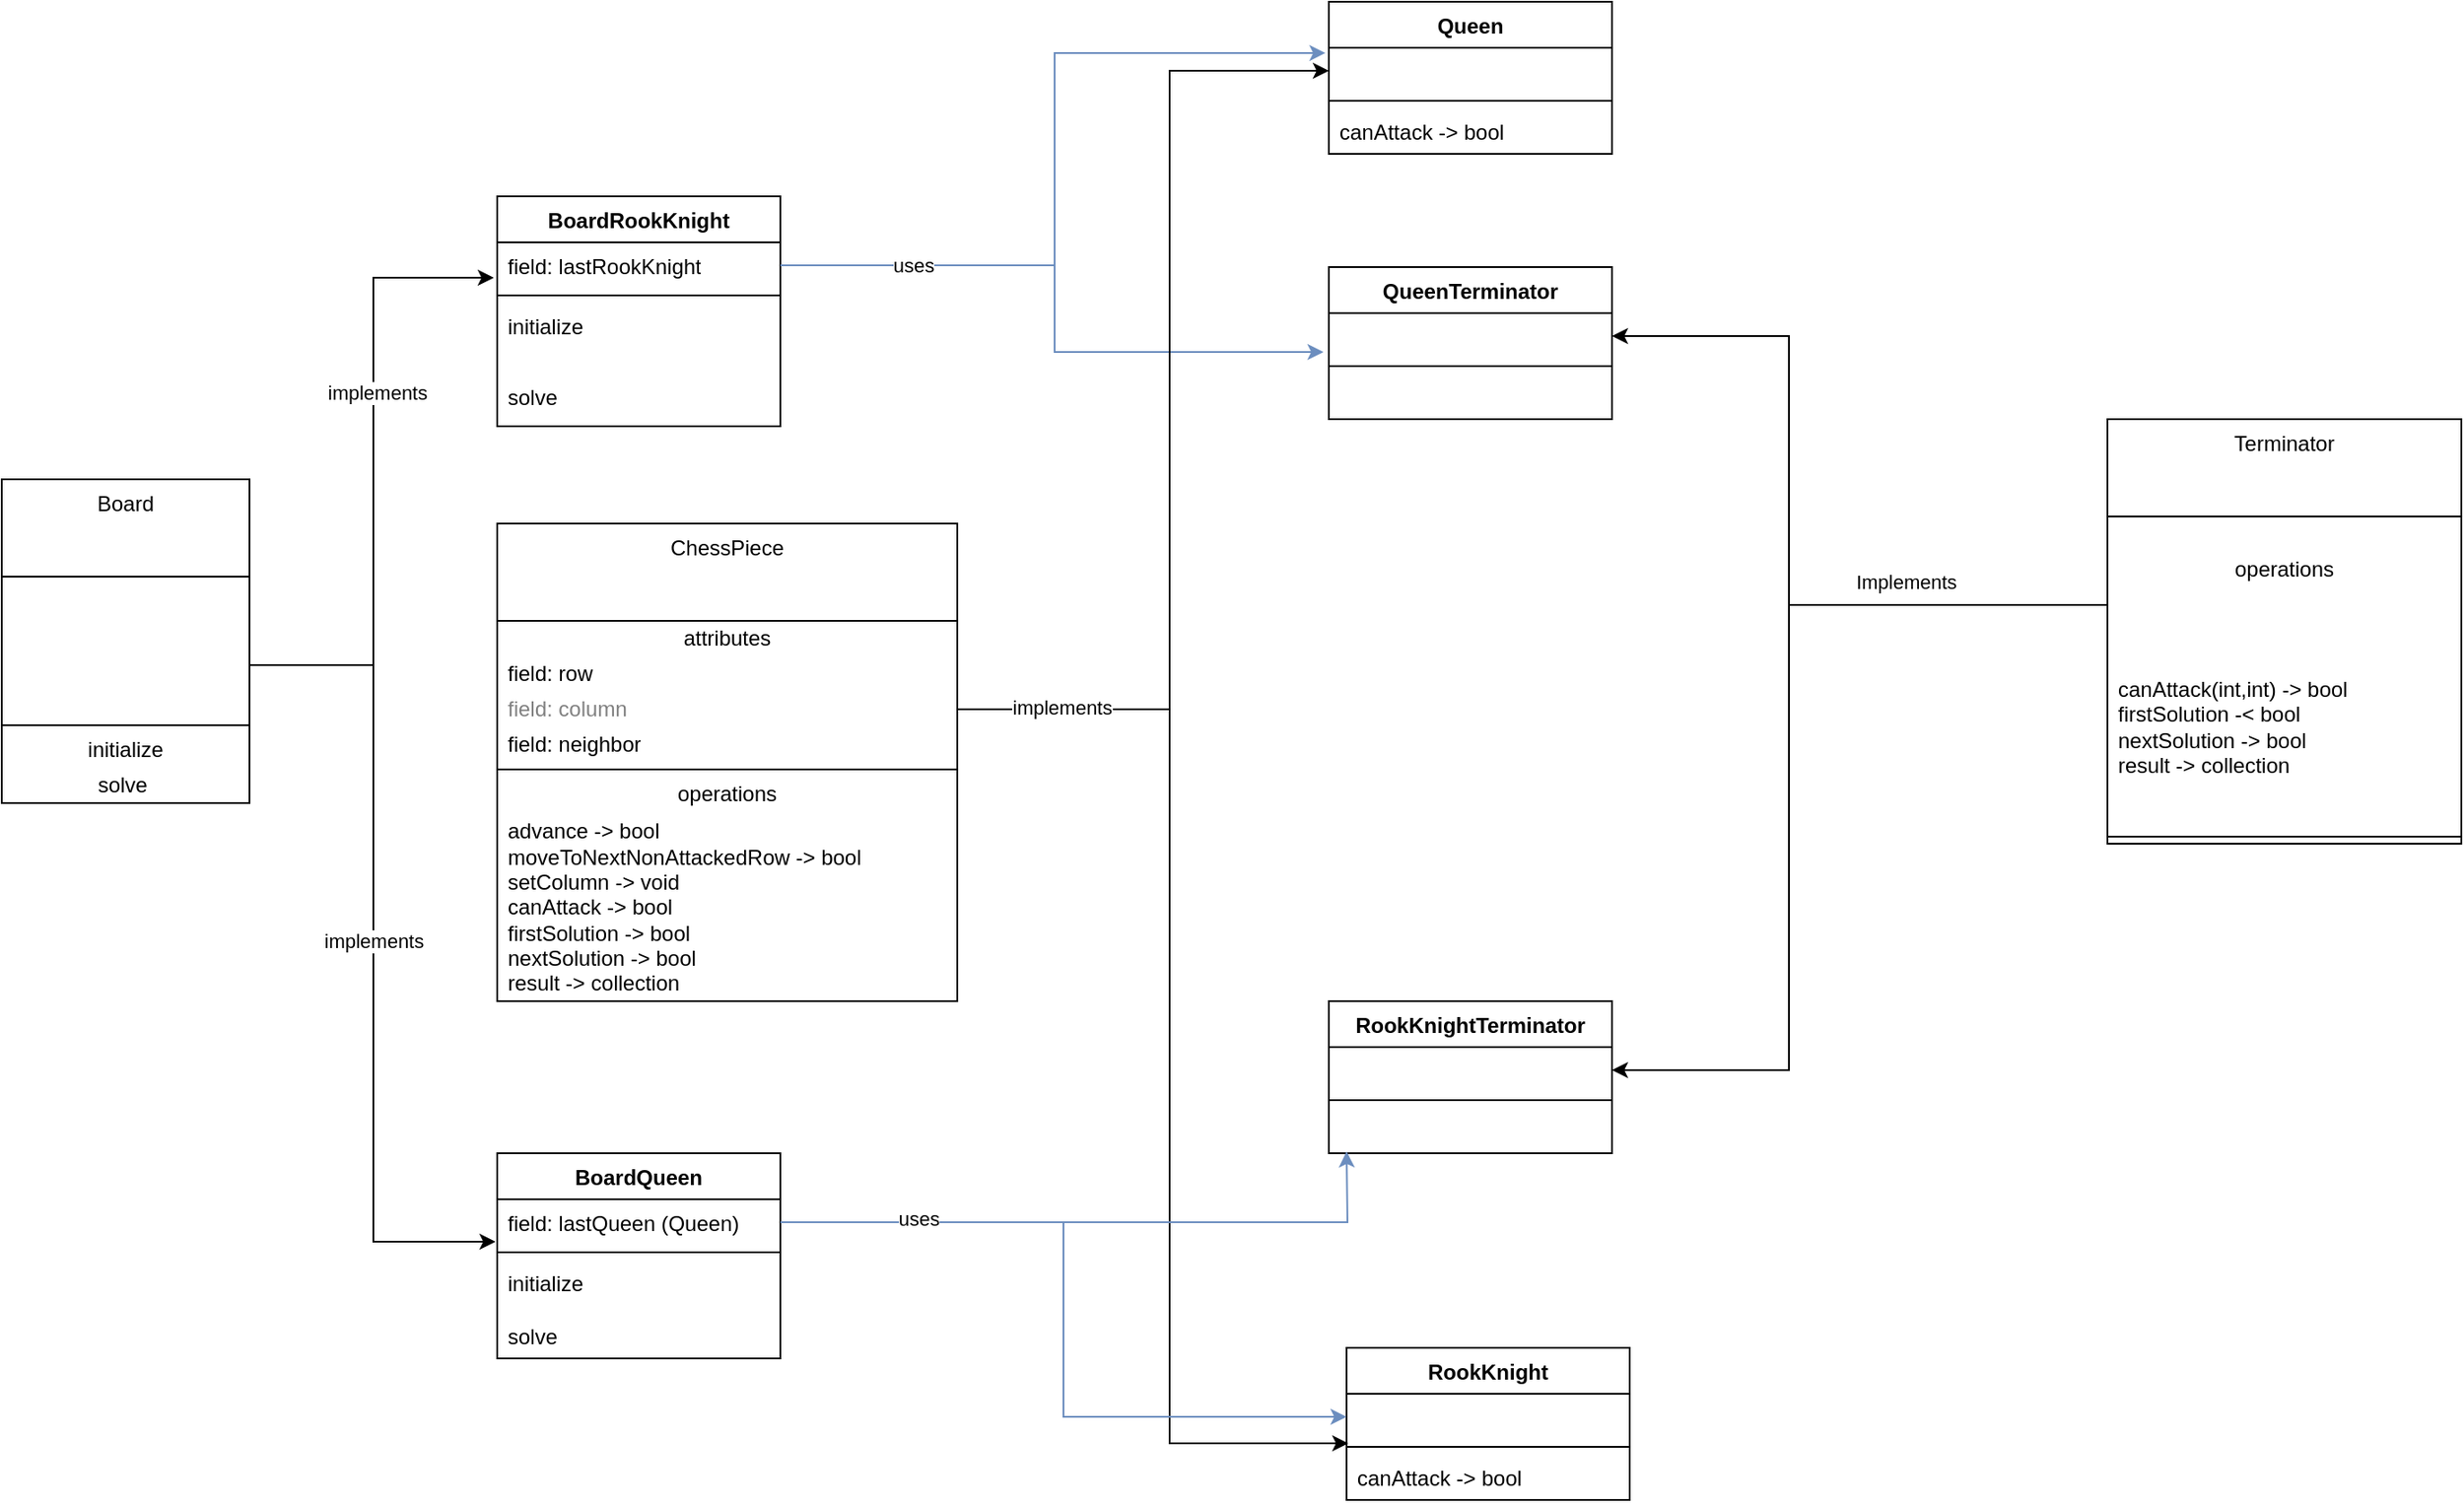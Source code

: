 <mxfile version="22.1.18" type="device">
  <diagram name="Page-1" id="I4r-sgHH2PV-89nzbA14">
    <mxGraphModel dx="1434" dy="738" grid="1" gridSize="10" guides="1" tooltips="1" connect="1" arrows="1" fold="1" page="1" pageScale="1" pageWidth="850" pageHeight="1100" math="0" shadow="0">
      <root>
        <mxCell id="0" />
        <mxCell id="1" parent="0" />
        <mxCell id="lVaYGZIUKaE6MIih4N8y-1" value="Board" style="swimlane;fontStyle=0;align=center;verticalAlign=top;childLayout=stackLayout;horizontal=1;startSize=55;horizontalStack=0;resizeParent=1;resizeParentMax=0;resizeLast=0;collapsible=0;marginBottom=0;html=1;whiteSpace=wrap;" vertex="1" parent="1">
          <mxGeometry x="40" y="320" width="140" height="183" as="geometry" />
        </mxCell>
        <mxCell id="lVaYGZIUKaE6MIih4N8y-2" value="&amp;nbsp;" style="text;html=1;strokeColor=none;fillColor=none;align=center;verticalAlign=middle;spacingLeft=4;spacingRight=4;overflow=hidden;rotatable=0;points=[[0,0.5],[1,0.5]];portConstraint=eastwest;whiteSpace=wrap;" vertex="1" parent="lVaYGZIUKaE6MIih4N8y-1">
          <mxGeometry y="55" width="140" height="20" as="geometry" />
        </mxCell>
        <mxCell id="lVaYGZIUKaE6MIih4N8y-3" value="&amp;nbsp;" style="text;html=1;strokeColor=none;fillColor=none;align=left;verticalAlign=middle;spacingLeft=4;spacingRight=4;overflow=hidden;rotatable=0;points=[[0,0.5],[1,0.5]];portConstraint=eastwest;whiteSpace=wrap;" vertex="1" parent="lVaYGZIUKaE6MIih4N8y-1">
          <mxGeometry y="75" width="140" height="20" as="geometry" />
        </mxCell>
        <mxCell id="lVaYGZIUKaE6MIih4N8y-4" value="&amp;nbsp;" style="text;html=1;strokeColor=none;fillColor=none;align=left;verticalAlign=middle;spacingLeft=4;spacingRight=4;overflow=hidden;rotatable=0;points=[[0,0.5],[1,0.5]];portConstraint=eastwest;fontColor=#808080;whiteSpace=wrap;" vertex="1" parent="lVaYGZIUKaE6MIih4N8y-1">
          <mxGeometry y="95" width="140" height="20" as="geometry" />
        </mxCell>
        <mxCell id="lVaYGZIUKaE6MIih4N8y-5" value="&amp;nbsp;" style="text;html=1;strokeColor=none;fillColor=none;align=left;verticalAlign=middle;spacingLeft=4;spacingRight=4;overflow=hidden;rotatable=0;points=[[0,0.5],[1,0.5]];portConstraint=eastwest;whiteSpace=wrap;" vertex="1" parent="lVaYGZIUKaE6MIih4N8y-1">
          <mxGeometry y="115" width="140" height="20" as="geometry" />
        </mxCell>
        <mxCell id="lVaYGZIUKaE6MIih4N8y-6" value="" style="line;strokeWidth=1;fillColor=none;align=left;verticalAlign=middle;spacingTop=-1;spacingLeft=3;spacingRight=3;rotatable=0;labelPosition=right;points=[];portConstraint=eastwest;" vertex="1" parent="lVaYGZIUKaE6MIih4N8y-1">
          <mxGeometry y="135" width="140" height="8" as="geometry" />
        </mxCell>
        <mxCell id="lVaYGZIUKaE6MIih4N8y-7" value="initialize" style="text;html=1;strokeColor=none;fillColor=none;align=center;verticalAlign=middle;spacingLeft=4;spacingRight=4;overflow=hidden;rotatable=0;points=[[0,0.5],[1,0.5]];portConstraint=eastwest;whiteSpace=wrap;" vertex="1" parent="lVaYGZIUKaE6MIih4N8y-1">
          <mxGeometry y="143" width="140" height="20" as="geometry" />
        </mxCell>
        <mxCell id="lVaYGZIUKaE6MIih4N8y-8" value="solve&amp;nbsp;" style="text;html=1;strokeColor=none;fillColor=none;align=center;verticalAlign=middle;spacingLeft=4;spacingRight=4;overflow=hidden;rotatable=0;points=[[0,0.5],[1,0.5]];portConstraint=eastwest;whiteSpace=wrap;" vertex="1" parent="lVaYGZIUKaE6MIih4N8y-1">
          <mxGeometry y="163" width="140" height="20" as="geometry" />
        </mxCell>
        <mxCell id="lVaYGZIUKaE6MIih4N8y-9" value="BoardRookKnight" style="swimlane;fontStyle=1;align=center;verticalAlign=top;childLayout=stackLayout;horizontal=1;startSize=26;horizontalStack=0;resizeParent=1;resizeParentMax=0;resizeLast=0;collapsible=1;marginBottom=0;whiteSpace=wrap;html=1;" vertex="1" parent="1">
          <mxGeometry x="320" y="160" width="160" height="130" as="geometry" />
        </mxCell>
        <mxCell id="lVaYGZIUKaE6MIih4N8y-10" value="field: lastRookKnight" style="text;strokeColor=none;fillColor=none;align=left;verticalAlign=top;spacingLeft=4;spacingRight=4;overflow=hidden;rotatable=0;points=[[0,0.5],[1,0.5]];portConstraint=eastwest;whiteSpace=wrap;html=1;" vertex="1" parent="lVaYGZIUKaE6MIih4N8y-9">
          <mxGeometry y="26" width="160" height="26" as="geometry" />
        </mxCell>
        <mxCell id="lVaYGZIUKaE6MIih4N8y-11" value="" style="line;strokeWidth=1;fillColor=none;align=left;verticalAlign=middle;spacingTop=-1;spacingLeft=3;spacingRight=3;rotatable=0;labelPosition=right;points=[];portConstraint=eastwest;strokeColor=inherit;" vertex="1" parent="lVaYGZIUKaE6MIih4N8y-9">
          <mxGeometry y="52" width="160" height="8" as="geometry" />
        </mxCell>
        <mxCell id="lVaYGZIUKaE6MIih4N8y-12" value="initialize&amp;nbsp;" style="text;strokeColor=none;fillColor=none;align=left;verticalAlign=top;spacingLeft=4;spacingRight=4;overflow=hidden;rotatable=0;points=[[0,0.5],[1,0.5]];portConstraint=eastwest;whiteSpace=wrap;html=1;" vertex="1" parent="lVaYGZIUKaE6MIih4N8y-9">
          <mxGeometry y="60" width="160" height="40" as="geometry" />
        </mxCell>
        <mxCell id="lVaYGZIUKaE6MIih4N8y-65" value="solve" style="text;strokeColor=none;fillColor=none;align=left;verticalAlign=top;spacingLeft=4;spacingRight=4;overflow=hidden;rotatable=0;points=[[0,0.5],[1,0.5]];portConstraint=eastwest;whiteSpace=wrap;html=1;" vertex="1" parent="lVaYGZIUKaE6MIih4N8y-9">
          <mxGeometry y="100" width="160" height="30" as="geometry" />
        </mxCell>
        <mxCell id="lVaYGZIUKaE6MIih4N8y-13" value="BoardQueen" style="swimlane;fontStyle=1;align=center;verticalAlign=top;childLayout=stackLayout;horizontal=1;startSize=26;horizontalStack=0;resizeParent=1;resizeParentMax=0;resizeLast=0;collapsible=1;marginBottom=0;whiteSpace=wrap;html=1;" vertex="1" parent="1">
          <mxGeometry x="320" y="701" width="160" height="116" as="geometry" />
        </mxCell>
        <mxCell id="lVaYGZIUKaE6MIih4N8y-14" value="field:&amp;nbsp;lastQueen (Queen)" style="text;strokeColor=none;fillColor=none;align=left;verticalAlign=top;spacingLeft=4;spacingRight=4;overflow=hidden;rotatable=0;points=[[0,0.5],[1,0.5]];portConstraint=eastwest;whiteSpace=wrap;html=1;" vertex="1" parent="lVaYGZIUKaE6MIih4N8y-13">
          <mxGeometry y="26" width="160" height="26" as="geometry" />
        </mxCell>
        <mxCell id="lVaYGZIUKaE6MIih4N8y-15" value="" style="line;strokeWidth=1;fillColor=none;align=left;verticalAlign=middle;spacingTop=-1;spacingLeft=3;spacingRight=3;rotatable=0;labelPosition=right;points=[];portConstraint=eastwest;strokeColor=inherit;" vertex="1" parent="lVaYGZIUKaE6MIih4N8y-13">
          <mxGeometry y="52" width="160" height="8" as="geometry" />
        </mxCell>
        <mxCell id="lVaYGZIUKaE6MIih4N8y-16" value="initialize&amp;nbsp;" style="text;strokeColor=none;fillColor=none;align=left;verticalAlign=top;spacingLeft=4;spacingRight=4;overflow=hidden;rotatable=0;points=[[0,0.5],[1,0.5]];portConstraint=eastwest;whiteSpace=wrap;html=1;" vertex="1" parent="lVaYGZIUKaE6MIih4N8y-13">
          <mxGeometry y="60" width="160" height="30" as="geometry" />
        </mxCell>
        <mxCell id="lVaYGZIUKaE6MIih4N8y-64" value="solve" style="text;strokeColor=none;fillColor=none;align=left;verticalAlign=top;spacingLeft=4;spacingRight=4;overflow=hidden;rotatable=0;points=[[0,0.5],[1,0.5]];portConstraint=eastwest;whiteSpace=wrap;html=1;" vertex="1" parent="lVaYGZIUKaE6MIih4N8y-13">
          <mxGeometry y="90" width="160" height="26" as="geometry" />
        </mxCell>
        <mxCell id="lVaYGZIUKaE6MIih4N8y-17" style="edgeStyle=orthogonalEdgeStyle;rounded=0;orthogonalLoop=1;jettySize=auto;html=1;exitX=1;exitY=0.5;exitDx=0;exitDy=0;entryX=-0.006;entryY=0.923;entryDx=0;entryDy=0;entryPerimeter=0;" edge="1" parent="1" source="lVaYGZIUKaE6MIih4N8y-4" target="lVaYGZIUKaE6MIih4N8y-14">
          <mxGeometry relative="1" as="geometry" />
        </mxCell>
        <mxCell id="lVaYGZIUKaE6MIih4N8y-20" value="implements" style="edgeLabel;html=1;align=center;verticalAlign=middle;resizable=0;points=[];" vertex="1" connectable="0" parent="lVaYGZIUKaE6MIih4N8y-17">
          <mxGeometry x="-0.028" relative="1" as="geometry">
            <mxPoint as="offset" />
          </mxGeometry>
        </mxCell>
        <mxCell id="lVaYGZIUKaE6MIih4N8y-18" style="edgeStyle=orthogonalEdgeStyle;rounded=0;orthogonalLoop=1;jettySize=auto;html=1;entryX=-0.012;entryY=0.769;entryDx=0;entryDy=0;entryPerimeter=0;" edge="1" parent="1" source="lVaYGZIUKaE6MIih4N8y-4" target="lVaYGZIUKaE6MIih4N8y-10">
          <mxGeometry relative="1" as="geometry" />
        </mxCell>
        <mxCell id="lVaYGZIUKaE6MIih4N8y-19" value="implements" style="edgeLabel;html=1;align=center;verticalAlign=middle;resizable=0;points=[];" vertex="1" connectable="0" parent="lVaYGZIUKaE6MIih4N8y-18">
          <mxGeometry x="0.255" y="-2" relative="1" as="geometry">
            <mxPoint as="offset" />
          </mxGeometry>
        </mxCell>
        <mxCell id="lVaYGZIUKaE6MIih4N8y-21" value="Queen" style="swimlane;fontStyle=1;align=center;verticalAlign=top;childLayout=stackLayout;horizontal=1;startSize=26;horizontalStack=0;resizeParent=1;resizeParentMax=0;resizeLast=0;collapsible=1;marginBottom=0;whiteSpace=wrap;html=1;" vertex="1" parent="1">
          <mxGeometry x="790" y="50" width="160" height="86" as="geometry" />
        </mxCell>
        <mxCell id="lVaYGZIUKaE6MIih4N8y-22" value="&amp;nbsp;" style="text;strokeColor=none;fillColor=none;align=left;verticalAlign=top;spacingLeft=4;spacingRight=4;overflow=hidden;rotatable=0;points=[[0,0.5],[1,0.5]];portConstraint=eastwest;whiteSpace=wrap;html=1;" vertex="1" parent="lVaYGZIUKaE6MIih4N8y-21">
          <mxGeometry y="26" width="160" height="26" as="geometry" />
        </mxCell>
        <mxCell id="lVaYGZIUKaE6MIih4N8y-23" value="" style="line;strokeWidth=1;fillColor=none;align=left;verticalAlign=middle;spacingTop=-1;spacingLeft=3;spacingRight=3;rotatable=0;labelPosition=right;points=[];portConstraint=eastwest;strokeColor=inherit;" vertex="1" parent="lVaYGZIUKaE6MIih4N8y-21">
          <mxGeometry y="52" width="160" height="8" as="geometry" />
        </mxCell>
        <mxCell id="lVaYGZIUKaE6MIih4N8y-24" value="canAttack -&amp;gt; bool" style="text;strokeColor=none;fillColor=none;align=left;verticalAlign=top;spacingLeft=4;spacingRight=4;overflow=hidden;rotatable=0;points=[[0,0.5],[1,0.5]];portConstraint=eastwest;whiteSpace=wrap;html=1;" vertex="1" parent="lVaYGZIUKaE6MIih4N8y-21">
          <mxGeometry y="60" width="160" height="26" as="geometry" />
        </mxCell>
        <mxCell id="lVaYGZIUKaE6MIih4N8y-25" value="QueenTerminator" style="swimlane;fontStyle=1;align=center;verticalAlign=top;childLayout=stackLayout;horizontal=1;startSize=26;horizontalStack=0;resizeParent=1;resizeParentMax=0;resizeLast=0;collapsible=1;marginBottom=0;whiteSpace=wrap;html=1;" vertex="1" parent="1">
          <mxGeometry x="790" y="200" width="160" height="86" as="geometry" />
        </mxCell>
        <mxCell id="lVaYGZIUKaE6MIih4N8y-26" value="&amp;nbsp;" style="text;strokeColor=none;fillColor=none;align=left;verticalAlign=top;spacingLeft=4;spacingRight=4;overflow=hidden;rotatable=0;points=[[0,0.5],[1,0.5]];portConstraint=eastwest;whiteSpace=wrap;html=1;" vertex="1" parent="lVaYGZIUKaE6MIih4N8y-25">
          <mxGeometry y="26" width="160" height="26" as="geometry" />
        </mxCell>
        <mxCell id="lVaYGZIUKaE6MIih4N8y-27" value="" style="line;strokeWidth=1;fillColor=none;align=left;verticalAlign=middle;spacingTop=-1;spacingLeft=3;spacingRight=3;rotatable=0;labelPosition=right;points=[];portConstraint=eastwest;strokeColor=inherit;" vertex="1" parent="lVaYGZIUKaE6MIih4N8y-25">
          <mxGeometry y="52" width="160" height="8" as="geometry" />
        </mxCell>
        <mxCell id="lVaYGZIUKaE6MIih4N8y-28" value="&amp;nbsp;" style="text;strokeColor=none;fillColor=none;align=left;verticalAlign=top;spacingLeft=4;spacingRight=4;overflow=hidden;rotatable=0;points=[[0,0.5],[1,0.5]];portConstraint=eastwest;whiteSpace=wrap;html=1;" vertex="1" parent="lVaYGZIUKaE6MIih4N8y-25">
          <mxGeometry y="60" width="160" height="26" as="geometry" />
        </mxCell>
        <mxCell id="lVaYGZIUKaE6MIih4N8y-29" value="RookKnightTerminator" style="swimlane;fontStyle=1;align=center;verticalAlign=top;childLayout=stackLayout;horizontal=1;startSize=26;horizontalStack=0;resizeParent=1;resizeParentMax=0;resizeLast=0;collapsible=1;marginBottom=0;whiteSpace=wrap;html=1;" vertex="1" parent="1">
          <mxGeometry x="790" y="615" width="160" height="86" as="geometry" />
        </mxCell>
        <mxCell id="lVaYGZIUKaE6MIih4N8y-30" value="&amp;nbsp;" style="text;strokeColor=none;fillColor=none;align=left;verticalAlign=top;spacingLeft=4;spacingRight=4;overflow=hidden;rotatable=0;points=[[0,0.5],[1,0.5]];portConstraint=eastwest;whiteSpace=wrap;html=1;" vertex="1" parent="lVaYGZIUKaE6MIih4N8y-29">
          <mxGeometry y="26" width="160" height="26" as="geometry" />
        </mxCell>
        <mxCell id="lVaYGZIUKaE6MIih4N8y-31" value="" style="line;strokeWidth=1;fillColor=none;align=left;verticalAlign=middle;spacingTop=-1;spacingLeft=3;spacingRight=3;rotatable=0;labelPosition=right;points=[];portConstraint=eastwest;strokeColor=inherit;" vertex="1" parent="lVaYGZIUKaE6MIih4N8y-29">
          <mxGeometry y="52" width="160" height="8" as="geometry" />
        </mxCell>
        <mxCell id="lVaYGZIUKaE6MIih4N8y-32" value="&amp;nbsp;" style="text;strokeColor=none;fillColor=none;align=left;verticalAlign=top;spacingLeft=4;spacingRight=4;overflow=hidden;rotatable=0;points=[[0,0.5],[1,0.5]];portConstraint=eastwest;whiteSpace=wrap;html=1;" vertex="1" parent="lVaYGZIUKaE6MIih4N8y-29">
          <mxGeometry y="60" width="160" height="26" as="geometry" />
        </mxCell>
        <mxCell id="lVaYGZIUKaE6MIih4N8y-33" value="RookKnight" style="swimlane;fontStyle=1;align=center;verticalAlign=top;childLayout=stackLayout;horizontal=1;startSize=26;horizontalStack=0;resizeParent=1;resizeParentMax=0;resizeLast=0;collapsible=1;marginBottom=0;whiteSpace=wrap;html=1;" vertex="1" parent="1">
          <mxGeometry x="800" y="811" width="160" height="86" as="geometry" />
        </mxCell>
        <mxCell id="lVaYGZIUKaE6MIih4N8y-34" value="&amp;nbsp;" style="text;strokeColor=none;fillColor=none;align=left;verticalAlign=top;spacingLeft=4;spacingRight=4;overflow=hidden;rotatable=0;points=[[0,0.5],[1,0.5]];portConstraint=eastwest;whiteSpace=wrap;html=1;" vertex="1" parent="lVaYGZIUKaE6MIih4N8y-33">
          <mxGeometry y="26" width="160" height="26" as="geometry" />
        </mxCell>
        <mxCell id="lVaYGZIUKaE6MIih4N8y-35" value="" style="line;strokeWidth=1;fillColor=none;align=left;verticalAlign=middle;spacingTop=-1;spacingLeft=3;spacingRight=3;rotatable=0;labelPosition=right;points=[];portConstraint=eastwest;strokeColor=inherit;" vertex="1" parent="lVaYGZIUKaE6MIih4N8y-33">
          <mxGeometry y="52" width="160" height="8" as="geometry" />
        </mxCell>
        <mxCell id="lVaYGZIUKaE6MIih4N8y-36" value="canAttack -&amp;gt; bool" style="text;strokeColor=none;fillColor=none;align=left;verticalAlign=top;spacingLeft=4;spacingRight=4;overflow=hidden;rotatable=0;points=[[0,0.5],[1,0.5]];portConstraint=eastwest;whiteSpace=wrap;html=1;" vertex="1" parent="lVaYGZIUKaE6MIih4N8y-33">
          <mxGeometry y="60" width="160" height="26" as="geometry" />
        </mxCell>
        <mxCell id="lVaYGZIUKaE6MIih4N8y-37" value="ChessPiece" style="swimlane;fontStyle=0;align=center;verticalAlign=top;childLayout=stackLayout;horizontal=1;startSize=55;horizontalStack=0;resizeParent=1;resizeParentMax=0;resizeLast=0;collapsible=0;marginBottom=0;html=1;whiteSpace=wrap;" vertex="1" parent="1">
          <mxGeometry x="320" y="345" width="260" height="270" as="geometry" />
        </mxCell>
        <mxCell id="lVaYGZIUKaE6MIih4N8y-38" value="attributes" style="text;html=1;strokeColor=none;fillColor=none;align=center;verticalAlign=middle;spacingLeft=4;spacingRight=4;overflow=hidden;rotatable=0;points=[[0,0.5],[1,0.5]];portConstraint=eastwest;whiteSpace=wrap;" vertex="1" parent="lVaYGZIUKaE6MIih4N8y-37">
          <mxGeometry y="55" width="260" height="20" as="geometry" />
        </mxCell>
        <mxCell id="lVaYGZIUKaE6MIih4N8y-39" value="field:&amp;nbsp;row" style="text;html=1;strokeColor=none;fillColor=none;align=left;verticalAlign=middle;spacingLeft=4;spacingRight=4;overflow=hidden;rotatable=0;points=[[0,0.5],[1,0.5]];portConstraint=eastwest;whiteSpace=wrap;" vertex="1" parent="lVaYGZIUKaE6MIih4N8y-37">
          <mxGeometry y="75" width="260" height="20" as="geometry" />
        </mxCell>
        <mxCell id="lVaYGZIUKaE6MIih4N8y-40" value="field: column" style="text;html=1;strokeColor=none;fillColor=none;align=left;verticalAlign=middle;spacingLeft=4;spacingRight=4;overflow=hidden;rotatable=0;points=[[0,0.5],[1,0.5]];portConstraint=eastwest;fontColor=#808080;whiteSpace=wrap;" vertex="1" parent="lVaYGZIUKaE6MIih4N8y-37">
          <mxGeometry y="95" width="260" height="20" as="geometry" />
        </mxCell>
        <mxCell id="lVaYGZIUKaE6MIih4N8y-41" value="field: neighbor" style="text;html=1;strokeColor=none;fillColor=none;align=left;verticalAlign=middle;spacingLeft=4;spacingRight=4;overflow=hidden;rotatable=0;points=[[0,0.5],[1,0.5]];portConstraint=eastwest;whiteSpace=wrap;" vertex="1" parent="lVaYGZIUKaE6MIih4N8y-37">
          <mxGeometry y="115" width="260" height="20" as="geometry" />
        </mxCell>
        <mxCell id="lVaYGZIUKaE6MIih4N8y-42" value="" style="line;strokeWidth=1;fillColor=none;align=left;verticalAlign=middle;spacingTop=-1;spacingLeft=3;spacingRight=3;rotatable=0;labelPosition=right;points=[];portConstraint=eastwest;" vertex="1" parent="lVaYGZIUKaE6MIih4N8y-37">
          <mxGeometry y="135" width="260" height="8" as="geometry" />
        </mxCell>
        <mxCell id="lVaYGZIUKaE6MIih4N8y-43" value="operations" style="text;html=1;strokeColor=none;fillColor=none;align=center;verticalAlign=middle;spacingLeft=4;spacingRight=4;overflow=hidden;rotatable=0;points=[[0,0.5],[1,0.5]];portConstraint=eastwest;whiteSpace=wrap;" vertex="1" parent="lVaYGZIUKaE6MIih4N8y-37">
          <mxGeometry y="143" width="260" height="20" as="geometry" />
        </mxCell>
        <mxCell id="lVaYGZIUKaE6MIih4N8y-44" value="&lt;div&gt;advance -&amp;gt; bool&lt;/div&gt;&lt;div&gt;moveToNextNonAttackedRow -&amp;gt; bool&lt;/div&gt;&lt;div&gt;setColumn -&amp;gt; void&lt;/div&gt;&lt;div&gt;canAttack -&amp;gt; bool&lt;/div&gt;&lt;div&gt;firstSolution -&amp;gt; bool&lt;/div&gt;&lt;div&gt;nextSolution -&amp;gt; bool&lt;/div&gt;&lt;div&gt;result -&amp;gt; collection&lt;/div&gt;" style="text;html=1;strokeColor=none;fillColor=none;align=left;verticalAlign=middle;spacingLeft=4;spacingRight=4;overflow=hidden;rotatable=0;points=[[0,0.5],[1,0.5]];portConstraint=eastwest;whiteSpace=wrap;" vertex="1" parent="lVaYGZIUKaE6MIih4N8y-37">
          <mxGeometry y="163" width="260" height="107" as="geometry" />
        </mxCell>
        <mxCell id="lVaYGZIUKaE6MIih4N8y-45" value="Terminator" style="swimlane;fontStyle=0;align=center;verticalAlign=top;childLayout=stackLayout;horizontal=1;startSize=55;horizontalStack=0;resizeParent=1;resizeParentMax=0;resizeLast=0;collapsible=0;marginBottom=0;html=1;whiteSpace=wrap;" vertex="1" parent="1">
          <mxGeometry x="1230" y="286" width="200" height="240" as="geometry" />
        </mxCell>
        <mxCell id="lVaYGZIUKaE6MIih4N8y-46" value="&amp;nbsp;" style="text;html=1;strokeColor=none;fillColor=none;align=center;verticalAlign=middle;spacingLeft=4;spacingRight=4;overflow=hidden;rotatable=0;points=[[0,0.5],[1,0.5]];portConstraint=eastwest;whiteSpace=wrap;" vertex="1" parent="lVaYGZIUKaE6MIih4N8y-45">
          <mxGeometry y="55" width="200" height="20" as="geometry" />
        </mxCell>
        <mxCell id="lVaYGZIUKaE6MIih4N8y-51" value="operations" style="text;html=1;strokeColor=none;fillColor=none;align=center;verticalAlign=middle;spacingLeft=4;spacingRight=4;overflow=hidden;rotatable=0;points=[[0,0.5],[1,0.5]];portConstraint=eastwest;whiteSpace=wrap;" vertex="1" parent="lVaYGZIUKaE6MIih4N8y-45">
          <mxGeometry y="75" width="200" height="20" as="geometry" />
        </mxCell>
        <mxCell id="lVaYGZIUKaE6MIih4N8y-47" value="&amp;nbsp;" style="text;html=1;strokeColor=none;fillColor=none;align=left;verticalAlign=middle;spacingLeft=4;spacingRight=4;overflow=hidden;rotatable=0;points=[[0,0.5],[1,0.5]];portConstraint=eastwest;whiteSpace=wrap;" vertex="1" parent="lVaYGZIUKaE6MIih4N8y-45">
          <mxGeometry y="95" width="200" height="20" as="geometry" />
        </mxCell>
        <mxCell id="lVaYGZIUKaE6MIih4N8y-48" value="&amp;nbsp;" style="text;html=1;strokeColor=none;fillColor=none;align=left;verticalAlign=middle;spacingLeft=4;spacingRight=4;overflow=hidden;rotatable=0;points=[[0,0.5],[1,0.5]];portConstraint=eastwest;fontColor=#808080;whiteSpace=wrap;" vertex="1" parent="lVaYGZIUKaE6MIih4N8y-45">
          <mxGeometry y="115" width="200" height="20" as="geometry" />
        </mxCell>
        <mxCell id="lVaYGZIUKaE6MIih4N8y-52" value="&lt;div&gt;canAttack(int,int) -&amp;gt; bool&lt;/div&gt;&lt;div&gt;firstSolution -&amp;lt; bool&lt;/div&gt;&lt;div&gt;&lt;span style=&quot;background-color: initial;&quot;&gt;nextSolution -&amp;gt; bool&lt;/span&gt;&lt;/div&gt;&lt;div&gt;result -&amp;gt; collection&lt;/div&gt;" style="text;html=1;strokeColor=none;fillColor=none;align=left;verticalAlign=middle;spacingLeft=4;spacingRight=4;overflow=hidden;rotatable=0;points=[[0,0.5],[1,0.5]];portConstraint=eastwest;whiteSpace=wrap;" vertex="1" parent="lVaYGZIUKaE6MIih4N8y-45">
          <mxGeometry y="135" width="200" height="77" as="geometry" />
        </mxCell>
        <mxCell id="lVaYGZIUKaE6MIih4N8y-49" value="&amp;nbsp;" style="text;html=1;strokeColor=none;fillColor=none;align=left;verticalAlign=middle;spacingLeft=4;spacingRight=4;overflow=hidden;rotatable=0;points=[[0,0.5],[1,0.5]];portConstraint=eastwest;whiteSpace=wrap;" vertex="1" parent="lVaYGZIUKaE6MIih4N8y-45">
          <mxGeometry y="212" width="200" height="20" as="geometry" />
        </mxCell>
        <mxCell id="lVaYGZIUKaE6MIih4N8y-50" value="" style="line;strokeWidth=1;fillColor=none;align=left;verticalAlign=middle;spacingTop=-1;spacingLeft=3;spacingRight=3;rotatable=0;labelPosition=right;points=[];portConstraint=eastwest;" vertex="1" parent="lVaYGZIUKaE6MIih4N8y-45">
          <mxGeometry y="232" width="200" height="8" as="geometry" />
        </mxCell>
        <mxCell id="lVaYGZIUKaE6MIih4N8y-53" style="edgeStyle=orthogonalEdgeStyle;rounded=0;orthogonalLoop=1;jettySize=auto;html=1;exitX=0;exitY=0.5;exitDx=0;exitDy=0;entryX=1;entryY=0.5;entryDx=0;entryDy=0;" edge="1" parent="1" target="lVaYGZIUKaE6MIih4N8y-26">
          <mxGeometry relative="1" as="geometry">
            <mxPoint x="1159.04" y="391" as="sourcePoint" />
            <mxPoint x="960" y="170.008" as="targetPoint" />
            <Array as="points">
              <mxPoint x="1050" y="391" />
              <mxPoint x="1050" y="239" />
            </Array>
          </mxGeometry>
        </mxCell>
        <mxCell id="lVaYGZIUKaE6MIih4N8y-54" style="edgeStyle=orthogonalEdgeStyle;rounded=0;orthogonalLoop=1;jettySize=auto;html=1;exitX=0;exitY=0.5;exitDx=0;exitDy=0;entryX=1;entryY=0.5;entryDx=0;entryDy=0;" edge="1" parent="1" source="lVaYGZIUKaE6MIih4N8y-48" target="lVaYGZIUKaE6MIih4N8y-30">
          <mxGeometry relative="1" as="geometry">
            <Array as="points">
              <mxPoint x="1230" y="391" />
              <mxPoint x="1050" y="391" />
              <mxPoint x="1050" y="654" />
            </Array>
          </mxGeometry>
        </mxCell>
        <mxCell id="lVaYGZIUKaE6MIih4N8y-55" value="Implements" style="edgeLabel;html=1;align=center;verticalAlign=middle;resizable=0;points=[];" vertex="1" connectable="0" parent="lVaYGZIUKaE6MIih4N8y-54">
          <mxGeometry x="-0.667" y="-1" relative="1" as="geometry">
            <mxPoint x="-41" y="-12" as="offset" />
          </mxGeometry>
        </mxCell>
        <mxCell id="lVaYGZIUKaE6MIih4N8y-56" style="edgeStyle=orthogonalEdgeStyle;rounded=0;orthogonalLoop=1;jettySize=auto;html=1;exitX=1;exitY=0.5;exitDx=0;exitDy=0;entryX=-0.019;entryY=0.846;entryDx=0;entryDy=0;entryPerimeter=0;fillColor=#dae8fc;strokeColor=#6c8ebf;" edge="1" parent="1" source="lVaYGZIUKaE6MIih4N8y-10" target="lVaYGZIUKaE6MIih4N8y-26">
          <mxGeometry relative="1" as="geometry" />
        </mxCell>
        <mxCell id="lVaYGZIUKaE6MIih4N8y-57" style="edgeStyle=orthogonalEdgeStyle;rounded=0;orthogonalLoop=1;jettySize=auto;html=1;exitX=1;exitY=0.5;exitDx=0;exitDy=0;entryX=0;entryY=0.5;entryDx=0;entryDy=0;" edge="1" parent="1" source="lVaYGZIUKaE6MIih4N8y-39" target="lVaYGZIUKaE6MIih4N8y-22">
          <mxGeometry relative="1" as="geometry">
            <Array as="points">
              <mxPoint x="580" y="450" />
              <mxPoint x="700" y="450" />
              <mxPoint x="700" y="89" />
            </Array>
          </mxGeometry>
        </mxCell>
        <mxCell id="lVaYGZIUKaE6MIih4N8y-58" style="edgeStyle=orthogonalEdgeStyle;rounded=0;orthogonalLoop=1;jettySize=auto;html=1;exitX=1;exitY=0.5;exitDx=0;exitDy=0;entryX=0.006;entryY=-0.231;entryDx=0;entryDy=0;entryPerimeter=0;" edge="1" parent="1" source="lVaYGZIUKaE6MIih4N8y-40" target="lVaYGZIUKaE6MIih4N8y-36">
          <mxGeometry relative="1" as="geometry">
            <Array as="points">
              <mxPoint x="700" y="450" />
              <mxPoint x="700" y="865" />
            </Array>
          </mxGeometry>
        </mxCell>
        <mxCell id="lVaYGZIUKaE6MIih4N8y-67" value="implements" style="edgeLabel;html=1;align=center;verticalAlign=middle;resizable=0;points=[];" vertex="1" connectable="0" parent="lVaYGZIUKaE6MIih4N8y-58">
          <mxGeometry x="-0.815" y="1" relative="1" as="geometry">
            <mxPoint as="offset" />
          </mxGeometry>
        </mxCell>
        <mxCell id="lVaYGZIUKaE6MIih4N8y-59" style="edgeStyle=orthogonalEdgeStyle;rounded=0;orthogonalLoop=1;jettySize=auto;html=1;exitX=1;exitY=0.5;exitDx=0;exitDy=0;entryX=-0.012;entryY=0.115;entryDx=0;entryDy=0;entryPerimeter=0;fillColor=#dae8fc;strokeColor=#6c8ebf;" edge="1" parent="1" source="lVaYGZIUKaE6MIih4N8y-10" target="lVaYGZIUKaE6MIih4N8y-22">
          <mxGeometry relative="1" as="geometry" />
        </mxCell>
        <mxCell id="lVaYGZIUKaE6MIih4N8y-62" value="uses" style="edgeLabel;html=1;align=center;verticalAlign=middle;resizable=0;points=[];" vertex="1" connectable="0" parent="lVaYGZIUKaE6MIih4N8y-59">
          <mxGeometry x="-0.65" relative="1" as="geometry">
            <mxPoint as="offset" />
          </mxGeometry>
        </mxCell>
        <mxCell id="lVaYGZIUKaE6MIih4N8y-60" style="edgeStyle=orthogonalEdgeStyle;rounded=0;orthogonalLoop=1;jettySize=auto;html=1;exitX=1;exitY=0.5;exitDx=0;exitDy=0;entryX=0;entryY=0.5;entryDx=0;entryDy=0;fillColor=#dae8fc;strokeColor=#6c8ebf;" edge="1" parent="1" source="lVaYGZIUKaE6MIih4N8y-14">
          <mxGeometry relative="1" as="geometry">
            <mxPoint x="800" y="700.0" as="targetPoint" />
          </mxGeometry>
        </mxCell>
        <mxCell id="lVaYGZIUKaE6MIih4N8y-61" style="edgeStyle=orthogonalEdgeStyle;rounded=0;orthogonalLoop=1;jettySize=auto;html=1;exitX=1;exitY=0.5;exitDx=0;exitDy=0;fillColor=#dae8fc;strokeColor=#6c8ebf;" edge="1" parent="1" source="lVaYGZIUKaE6MIih4N8y-14" target="lVaYGZIUKaE6MIih4N8y-34">
          <mxGeometry relative="1" as="geometry" />
        </mxCell>
        <mxCell id="lVaYGZIUKaE6MIih4N8y-63" value="uses" style="edgeLabel;html=1;align=center;verticalAlign=middle;resizable=0;points=[];" vertex="1" connectable="0" parent="lVaYGZIUKaE6MIih4N8y-61">
          <mxGeometry x="-0.637" y="2" relative="1" as="geometry">
            <mxPoint as="offset" />
          </mxGeometry>
        </mxCell>
      </root>
    </mxGraphModel>
  </diagram>
</mxfile>

